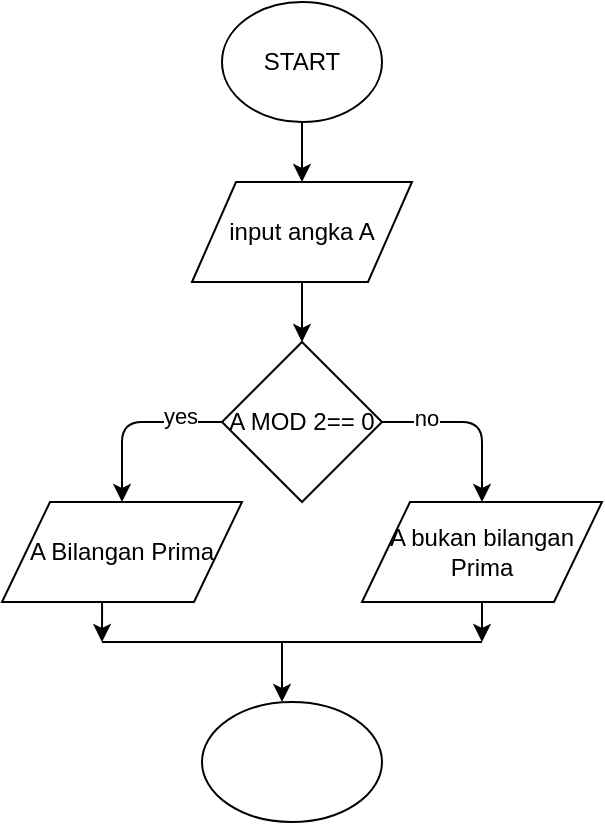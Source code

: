 <mxfile version="13.0.3" type="device"><diagram id="B7bP6ifLdJXBonW7xwmY" name="Halaman-1"><mxGraphModel dx="846" dy="494" grid="1" gridSize="10" guides="1" tooltips="1" connect="1" arrows="1" fold="1" page="1" pageScale="1" pageWidth="850" pageHeight="1100" math="0" shadow="0"><root><mxCell id="0"/><mxCell id="1" parent="0"/><mxCell id="bhPRKhLyV4WY5Md8u8Ma-1" value="START" style="ellipse;whiteSpace=wrap;html=1;" parent="1" vertex="1"><mxGeometry x="410" y="50" width="80" height="60" as="geometry"/></mxCell><mxCell id="PfokUdNMCQHUlogn8-m3-1" value="" style="endArrow=classic;html=1;exitX=0.5;exitY=1;exitDx=0;exitDy=0;" edge="1" parent="1" source="bhPRKhLyV4WY5Md8u8Ma-1"><mxGeometry width="50" height="50" relative="1" as="geometry"><mxPoint x="430" y="170" as="sourcePoint"/><mxPoint x="450" y="140" as="targetPoint"/><Array as="points"/></mxGeometry></mxCell><mxCell id="PfokUdNMCQHUlogn8-m3-4" value="input angka A" style="shape=parallelogram;perimeter=parallelogramPerimeter;whiteSpace=wrap;html=1;" vertex="1" parent="1"><mxGeometry x="395" y="140" width="110" height="50" as="geometry"/></mxCell><mxCell id="PfokUdNMCQHUlogn8-m3-5" value="" style="endArrow=classic;html=1;exitX=0.5;exitY=1;exitDx=0;exitDy=0;" edge="1" parent="1" source="PfokUdNMCQHUlogn8-m3-4" target="PfokUdNMCQHUlogn8-m3-6"><mxGeometry width="50" height="50" relative="1" as="geometry"><mxPoint x="400" y="280" as="sourcePoint"/><mxPoint x="450" y="220" as="targetPoint"/></mxGeometry></mxCell><mxCell id="PfokUdNMCQHUlogn8-m3-6" value="A MOD 2== 0" style="rhombus;whiteSpace=wrap;html=1;" vertex="1" parent="1"><mxGeometry x="410" y="220" width="80" height="80" as="geometry"/></mxCell><mxCell id="PfokUdNMCQHUlogn8-m3-8" value="" style="edgeStyle=elbowEdgeStyle;elbow=horizontal;endArrow=classic;html=1;exitX=0;exitY=0.5;exitDx=0;exitDy=0;" edge="1" parent="1" source="PfokUdNMCQHUlogn8-m3-6"><mxGeometry width="50" height="50" relative="1" as="geometry"><mxPoint x="400" y="260" as="sourcePoint"/><mxPoint x="360" y="300" as="targetPoint"/><Array as="points"><mxPoint x="360" y="290"/></Array></mxGeometry></mxCell><mxCell id="PfokUdNMCQHUlogn8-m3-10" value="yes" style="edgeLabel;html=1;align=center;verticalAlign=middle;resizable=0;points=[];" vertex="1" connectable="0" parent="PfokUdNMCQHUlogn8-m3-8"><mxGeometry x="-0.533" y="-3" relative="1" as="geometry"><mxPoint as="offset"/></mxGeometry></mxCell><mxCell id="PfokUdNMCQHUlogn8-m3-9" value="" style="edgeStyle=elbowEdgeStyle;elbow=horizontal;endArrow=classic;html=1;exitX=1;exitY=0.5;exitDx=0;exitDy=0;" edge="1" parent="1" source="PfokUdNMCQHUlogn8-m3-6"><mxGeometry width="50" height="50" relative="1" as="geometry"><mxPoint x="500" y="310" as="sourcePoint"/><mxPoint x="540" y="300" as="targetPoint"/><Array as="points"><mxPoint x="540" y="280"/></Array></mxGeometry></mxCell><mxCell id="PfokUdNMCQHUlogn8-m3-14" value="no" style="edgeLabel;html=1;align=center;verticalAlign=middle;resizable=0;points=[];" vertex="1" connectable="0" parent="PfokUdNMCQHUlogn8-m3-9"><mxGeometry x="-0.511" y="2" relative="1" as="geometry"><mxPoint as="offset"/></mxGeometry></mxCell><mxCell id="PfokUdNMCQHUlogn8-m3-16" value="A Bilangan Prima" style="shape=parallelogram;perimeter=parallelogramPerimeter;whiteSpace=wrap;html=1;" vertex="1" parent="1"><mxGeometry x="300" y="300" width="120" height="50" as="geometry"/></mxCell><mxCell id="PfokUdNMCQHUlogn8-m3-17" value="A bukan bilangan Prima" style="shape=parallelogram;perimeter=parallelogramPerimeter;whiteSpace=wrap;html=1;" vertex="1" parent="1"><mxGeometry x="480" y="300" width="120" height="50" as="geometry"/></mxCell><mxCell id="PfokUdNMCQHUlogn8-m3-18" value="" style="endArrow=classic;html=1;exitX=0.417;exitY=1;exitDx=0;exitDy=0;exitPerimeter=0;" edge="1" parent="1" source="PfokUdNMCQHUlogn8-m3-16"><mxGeometry width="50" height="50" relative="1" as="geometry"><mxPoint x="360" y="360" as="sourcePoint"/><mxPoint x="350" y="370" as="targetPoint"/></mxGeometry></mxCell><mxCell id="PfokUdNMCQHUlogn8-m3-19" value="" style="endArrow=classic;html=1;exitX=0.5;exitY=1;exitDx=0;exitDy=0;" edge="1" parent="1" source="PfokUdNMCQHUlogn8-m3-17"><mxGeometry width="50" height="50" relative="1" as="geometry"><mxPoint x="540" y="360" as="sourcePoint"/><mxPoint x="540" y="370" as="targetPoint"/></mxGeometry></mxCell><mxCell id="PfokUdNMCQHUlogn8-m3-20" value="" style="endArrow=none;html=1;" edge="1" parent="1"><mxGeometry width="50" height="50" relative="1" as="geometry"><mxPoint x="350" y="370" as="sourcePoint"/><mxPoint x="540" y="370" as="targetPoint"/></mxGeometry></mxCell><mxCell id="PfokUdNMCQHUlogn8-m3-22" value="" style="endArrow=classic;html=1;" edge="1" parent="1"><mxGeometry width="50" height="50" relative="1" as="geometry"><mxPoint x="440" y="370" as="sourcePoint"/><mxPoint x="440" y="400" as="targetPoint"/></mxGeometry></mxCell><mxCell id="PfokUdNMCQHUlogn8-m3-23" value="" style="ellipse;whiteSpace=wrap;html=1;" vertex="1" parent="1"><mxGeometry x="400" y="400" width="90" height="60" as="geometry"/></mxCell></root></mxGraphModel></diagram></mxfile>